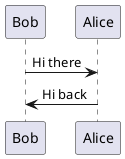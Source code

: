 @startuml

Bob -> Alice : Hi there
Bob <- Alice : Hi back

@enduml

@startuml

Bob -> Alice : Hi there, again
Bob <- Alice : Hi back, again

@enduml

